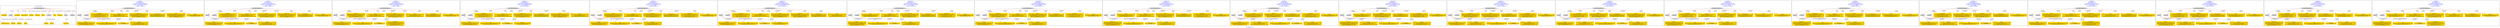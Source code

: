 digraph n0 {
fontcolor="blue"
remincross="true"
label="s28-wildlife-art.csv"
subgraph cluster_0 {
label="1-correct model"
n2[style="filled",color="white",fillcolor="lightgray",label="CulturalHeritageObject1"];
n3[shape="plaintext",style="filled",fillcolor="gold",label="Create Date"];
n4[style="filled",color="white",fillcolor="lightgray",label="Person1"];
n5[shape="plaintext",style="filled",fillcolor="gold",label="Description"];
n6[shape="plaintext",style="filled",fillcolor="gold",label="Measurements"];
n7[shape="plaintext",style="filled",fillcolor="gold",label="Materials"];
n8[shape="plaintext",style="filled",fillcolor="gold",label="Credit Line"];
n9[shape="plaintext",style="filled",fillcolor="gold",label="Owner"];
n10[style="filled",color="white",fillcolor="lightgray",label="Concept1"];
n11[shape="plaintext",style="filled",fillcolor="gold",label="Title"];
n12[shape="plaintext",style="filled",fillcolor="gold",label="ID Number"];
n13[style="filled",color="white",fillcolor="lightgray",label="Place1"];
n14[style="filled",color="white",fillcolor="lightgray",label="Concept2"];
n15[shape="plaintext",style="filled",fillcolor="gold",label="Maker Bio Country"];
n16[shape="plaintext",style="filled",fillcolor="gold",label="birthDate"];
n17[shape="plaintext",style="filled",fillcolor="gold",label="deathDate"];
n18[shape="plaintext",style="filled",fillcolor="gold",label="Maker"];
n19[shape="plaintext",style="filled",fillcolor="gold",label="Place Made"];
n20[shape="plaintext",style="filled",fillcolor="gold",label="Category"];
n21[shape="plaintext",style="filled",fillcolor="gold",label="Option1"];
}
subgraph cluster_1 {
label="candidate 0\nlink coherence:1.0\nnode coherence:1.0\nconfidence:0.6622654320866256\nmapping score:0.6707551440288753\ncost:11.99999\n-precision:0.5-recall:0.32"
n23[style="filled",color="white",fillcolor="lightgray",label="CulturalHeritageObject1"];
n24[style="filled",color="white",fillcolor="lightgray",label="Person1"];
n25[style="filled",color="white",fillcolor="lightgray",label="Concept1"];
n26[shape="plaintext",style="filled",fillcolor="gold",label="Category\n[CulturalHeritageObject,provenance,0.684]\n[Concept,prefLabel,0.282]\n[CulturalHeritageObject,medium,0.034]"];
n27[shape="plaintext",style="filled",fillcolor="gold",label="Description\n[CulturalHeritageObject,title,0.891]\n[CulturalHeritageObject,provenance,0.068]\n[Concept,prefLabel,0.028]\n[CulturalHeritageObject,medium,0.014]"];
n28[shape="plaintext",style="filled",fillcolor="gold",label="Maker\n[CulturalHeritageObject,provenance,0.377]\n[CulturalHeritageObject,title,0.311]\n[Person,nameOfThePerson,0.311]"];
n29[shape="plaintext",style="filled",fillcolor="gold",label="birthDate\n[CulturalHeritageObject,created,0.687]\n[Person,dateOfBirth,0.222]\n[CulturalHeritageObject,provenance,0.091]"];
n30[shape="plaintext",style="filled",fillcolor="gold",label="Credit Line\n[CulturalHeritageObject,provenance,0.552]\n[CulturalHeritageObject,rightsHolder,0.377]\n[CulturalHeritageObject,title,0.05]\n[Person,nameOfThePerson,0.021]"];
n31[shape="plaintext",style="filled",fillcolor="gold",label="Title\n[Person,countryAssociatedWithThePerson,0.789]\n[CulturalHeritageObject,title,0.211]"];
n32[shape="plaintext",style="filled",fillcolor="gold",label="deathDate\n[Person,dateOfDeath,1.0]"];
n33[shape="plaintext",style="filled",fillcolor="gold",label="Measurements\n[CulturalHeritageObject,extent,0.713]\n[Person,nameOfThePerson,0.285]\n[CulturalHeritageObject,title,0.001]"];
n34[shape="plaintext",style="filled",fillcolor="gold",label="Owner\n[CulturalHeritageObject,provenance,0.575]\n[CulturalHeritageObject,rightsHolder,0.321]\n[CulturalHeritageObject,title,0.094]\n[Person,nameOfThePerson,0.011]"];
n35[shape="plaintext",style="filled",fillcolor="gold",label="Materials\n[CulturalHeritageObject,medium,0.998]\n[Concept,prefLabel,0.002]"];
}
subgraph cluster_2 {
label="candidate 1\nlink coherence:1.0\nnode coherence:1.0\nconfidence:0.654434060919795\nmapping score:0.6681446869732649\ncost:11.99999\n-precision:0.67-recall:0.42"
n37[style="filled",color="white",fillcolor="lightgray",label="CulturalHeritageObject1"];
n38[style="filled",color="white",fillcolor="lightgray",label="Person1"];
n39[style="filled",color="white",fillcolor="lightgray",label="Concept1"];
n40[shape="plaintext",style="filled",fillcolor="gold",label="Category\n[CulturalHeritageObject,provenance,0.684]\n[Concept,prefLabel,0.282]\n[CulturalHeritageObject,medium,0.034]"];
n41[shape="plaintext",style="filled",fillcolor="gold",label="Description\n[CulturalHeritageObject,title,0.891]\n[CulturalHeritageObject,provenance,0.068]\n[Concept,prefLabel,0.028]\n[CulturalHeritageObject,medium,0.014]"];
n42[shape="plaintext",style="filled",fillcolor="gold",label="Maker\n[CulturalHeritageObject,provenance,0.377]\n[CulturalHeritageObject,title,0.311]\n[Person,nameOfThePerson,0.311]"];
n43[shape="plaintext",style="filled",fillcolor="gold",label="birthDate\n[CulturalHeritageObject,created,0.687]\n[Person,dateOfBirth,0.222]\n[CulturalHeritageObject,provenance,0.091]"];
n44[shape="plaintext",style="filled",fillcolor="gold",label="Owner\n[CulturalHeritageObject,provenance,0.575]\n[CulturalHeritageObject,rightsHolder,0.321]\n[CulturalHeritageObject,title,0.094]\n[Person,nameOfThePerson,0.011]"];
n45[shape="plaintext",style="filled",fillcolor="gold",label="Title\n[Person,countryAssociatedWithThePerson,0.789]\n[CulturalHeritageObject,title,0.211]"];
n46[shape="plaintext",style="filled",fillcolor="gold",label="deathDate\n[Person,dateOfDeath,1.0]"];
n47[shape="plaintext",style="filled",fillcolor="gold",label="Credit Line\n[CulturalHeritageObject,provenance,0.552]\n[CulturalHeritageObject,rightsHolder,0.377]\n[CulturalHeritageObject,title,0.05]\n[Person,nameOfThePerson,0.021]"];
n48[shape="plaintext",style="filled",fillcolor="gold",label="Measurements\n[CulturalHeritageObject,extent,0.713]\n[Person,nameOfThePerson,0.285]\n[CulturalHeritageObject,title,0.001]"];
n49[shape="plaintext",style="filled",fillcolor="gold",label="Materials\n[CulturalHeritageObject,medium,0.998]\n[Concept,prefLabel,0.002]"];
}
subgraph cluster_3 {
label="candidate 10\nlink coherence:1.0\nnode coherence:1.0\nconfidence:0.5582205853761615\nmapping score:0.6360735284587204\ncost:11.99999\n-precision:0.5-recall:0.32"
n51[style="filled",color="white",fillcolor="lightgray",label="CulturalHeritageObject1"];
n52[style="filled",color="white",fillcolor="lightgray",label="Person1"];
n53[style="filled",color="white",fillcolor="lightgray",label="Concept1"];
n54[shape="plaintext",style="filled",fillcolor="gold",label="Credit Line\n[CulturalHeritageObject,provenance,0.552]\n[CulturalHeritageObject,rightsHolder,0.377]\n[CulturalHeritageObject,title,0.05]\n[Person,nameOfThePerson,0.021]"];
n55[shape="plaintext",style="filled",fillcolor="gold",label="Description\n[CulturalHeritageObject,title,0.891]\n[CulturalHeritageObject,provenance,0.068]\n[Concept,prefLabel,0.028]\n[CulturalHeritageObject,medium,0.014]"];
n56[shape="plaintext",style="filled",fillcolor="gold",label="Maker\n[CulturalHeritageObject,provenance,0.377]\n[CulturalHeritageObject,title,0.311]\n[Person,nameOfThePerson,0.311]"];
n57[shape="plaintext",style="filled",fillcolor="gold",label="birthDate\n[CulturalHeritageObject,created,0.687]\n[Person,dateOfBirth,0.222]\n[CulturalHeritageObject,provenance,0.091]"];
n58[shape="plaintext",style="filled",fillcolor="gold",label="Owner\n[CulturalHeritageObject,provenance,0.575]\n[CulturalHeritageObject,rightsHolder,0.321]\n[CulturalHeritageObject,title,0.094]\n[Person,nameOfThePerson,0.011]"];
n59[shape="plaintext",style="filled",fillcolor="gold",label="Title\n[Person,countryAssociatedWithThePerson,0.789]\n[CulturalHeritageObject,title,0.211]"];
n60[shape="plaintext",style="filled",fillcolor="gold",label="deathDate\n[Person,dateOfDeath,1.0]"];
n61[shape="plaintext",style="filled",fillcolor="gold",label="Category\n[CulturalHeritageObject,provenance,0.684]\n[Concept,prefLabel,0.282]\n[CulturalHeritageObject,medium,0.034]"];
n62[shape="plaintext",style="filled",fillcolor="gold",label="Measurements\n[CulturalHeritageObject,extent,0.713]\n[Person,nameOfThePerson,0.285]\n[CulturalHeritageObject,title,0.001]"];
n63[shape="plaintext",style="filled",fillcolor="gold",label="Materials\n[CulturalHeritageObject,medium,0.998]\n[Concept,prefLabel,0.002]"];
}
subgraph cluster_4 {
label="candidate 11\nlink coherence:1.0\nnode coherence:1.0\nconfidence:0.5379883466736433\nmapping score:0.6293294488912143\ncost:11.99999\n-precision:0.33-recall:0.21"
n65[style="filled",color="white",fillcolor="lightgray",label="CulturalHeritageObject1"];
n66[style="filled",color="white",fillcolor="lightgray",label="Person1"];
n67[style="filled",color="white",fillcolor="lightgray",label="Concept1"];
n68[shape="plaintext",style="filled",fillcolor="gold",label="Description\n[CulturalHeritageObject,title,0.891]\n[CulturalHeritageObject,provenance,0.068]\n[Concept,prefLabel,0.028]\n[CulturalHeritageObject,medium,0.014]"];
n69[shape="plaintext",style="filled",fillcolor="gold",label="Materials\n[CulturalHeritageObject,medium,0.998]\n[Concept,prefLabel,0.002]"];
n70[shape="plaintext",style="filled",fillcolor="gold",label="Maker\n[CulturalHeritageObject,provenance,0.377]\n[CulturalHeritageObject,title,0.311]\n[Person,nameOfThePerson,0.311]"];
n71[shape="plaintext",style="filled",fillcolor="gold",label="birthDate\n[CulturalHeritageObject,created,0.687]\n[Person,dateOfBirth,0.222]\n[CulturalHeritageObject,provenance,0.091]"];
n72[shape="plaintext",style="filled",fillcolor="gold",label="Credit Line\n[CulturalHeritageObject,provenance,0.552]\n[CulturalHeritageObject,rightsHolder,0.377]\n[CulturalHeritageObject,title,0.05]\n[Person,nameOfThePerson,0.021]"];
n73[shape="plaintext",style="filled",fillcolor="gold",label="Title\n[Person,countryAssociatedWithThePerson,0.789]\n[CulturalHeritageObject,title,0.211]"];
n74[shape="plaintext",style="filled",fillcolor="gold",label="deathDate\n[Person,dateOfDeath,1.0]"];
n75[shape="plaintext",style="filled",fillcolor="gold",label="Measurements\n[CulturalHeritageObject,extent,0.713]\n[Person,nameOfThePerson,0.285]\n[CulturalHeritageObject,title,0.001]"];
n76[shape="plaintext",style="filled",fillcolor="gold",label="Owner\n[CulturalHeritageObject,provenance,0.575]\n[CulturalHeritageObject,rightsHolder,0.321]\n[CulturalHeritageObject,title,0.094]\n[Person,nameOfThePerson,0.011]"];
n77[shape="plaintext",style="filled",fillcolor="gold",label="Category\n[CulturalHeritageObject,provenance,0.684]\n[Concept,prefLabel,0.282]\n[CulturalHeritageObject,medium,0.034]"];
}
subgraph cluster_5 {
label="candidate 12\nlink coherence:1.0\nnode coherence:1.0\nconfidence:0.5319008093222733\nmapping score:0.6273002697740911\ncost:11.99999\n-precision:0.5-recall:0.32"
n79[style="filled",color="white",fillcolor="lightgray",label="CulturalHeritageObject1"];
n80[style="filled",color="white",fillcolor="lightgray",label="Person1"];
n81[style="filled",color="white",fillcolor="lightgray",label="Concept1"];
n82[shape="plaintext",style="filled",fillcolor="gold",label="Category\n[CulturalHeritageObject,provenance,0.684]\n[Concept,prefLabel,0.282]\n[CulturalHeritageObject,medium,0.034]"];
n83[shape="plaintext",style="filled",fillcolor="gold",label="Owner\n[CulturalHeritageObject,provenance,0.575]\n[CulturalHeritageObject,rightsHolder,0.321]\n[CulturalHeritageObject,title,0.094]\n[Person,nameOfThePerson,0.011]"];
n84[shape="plaintext",style="filled",fillcolor="gold",label="Maker\n[CulturalHeritageObject,provenance,0.377]\n[CulturalHeritageObject,title,0.311]\n[Person,nameOfThePerson,0.311]"];
n85[shape="plaintext",style="filled",fillcolor="gold",label="birthDate\n[CulturalHeritageObject,created,0.687]\n[Person,dateOfBirth,0.222]\n[CulturalHeritageObject,provenance,0.091]"];
n86[shape="plaintext",style="filled",fillcolor="gold",label="Credit Line\n[CulturalHeritageObject,provenance,0.552]\n[CulturalHeritageObject,rightsHolder,0.377]\n[CulturalHeritageObject,title,0.05]\n[Person,nameOfThePerson,0.021]"];
n87[shape="plaintext",style="filled",fillcolor="gold",label="Title\n[Person,countryAssociatedWithThePerson,0.789]\n[CulturalHeritageObject,title,0.211]"];
n88[shape="plaintext",style="filled",fillcolor="gold",label="deathDate\n[Person,dateOfDeath,1.0]"];
n89[shape="plaintext",style="filled",fillcolor="gold",label="Measurements\n[CulturalHeritageObject,extent,0.713]\n[Person,nameOfThePerson,0.285]\n[CulturalHeritageObject,title,0.001]"];
n90[shape="plaintext",style="filled",fillcolor="gold",label="Description\n[CulturalHeritageObject,title,0.891]\n[CulturalHeritageObject,provenance,0.068]\n[Concept,prefLabel,0.028]\n[CulturalHeritageObject,medium,0.014]"];
n91[shape="plaintext",style="filled",fillcolor="gold",label="Materials\n[CulturalHeritageObject,medium,0.998]\n[Concept,prefLabel,0.002]"];
}
subgraph cluster_6 {
label="candidate 13\nlink coherence:1.0\nnode coherence:1.0\nconfidence:0.5301569755068127\nmapping score:0.6267189918356042\ncost:11.99999\n-precision:0.5-recall:0.32"
n93[style="filled",color="white",fillcolor="lightgray",label="CulturalHeritageObject1"];
n94[style="filled",color="white",fillcolor="lightgray",label="Person1"];
n95[style="filled",color="white",fillcolor="lightgray",label="Concept1"];
n96[shape="plaintext",style="filled",fillcolor="gold",label="Description\n[CulturalHeritageObject,title,0.891]\n[CulturalHeritageObject,provenance,0.068]\n[Concept,prefLabel,0.028]\n[CulturalHeritageObject,medium,0.014]"];
n97[shape="plaintext",style="filled",fillcolor="gold",label="Materials\n[CulturalHeritageObject,medium,0.998]\n[Concept,prefLabel,0.002]"];
n98[shape="plaintext",style="filled",fillcolor="gold",label="Maker\n[CulturalHeritageObject,provenance,0.377]\n[CulturalHeritageObject,title,0.311]\n[Person,nameOfThePerson,0.311]"];
n99[shape="plaintext",style="filled",fillcolor="gold",label="birthDate\n[CulturalHeritageObject,created,0.687]\n[Person,dateOfBirth,0.222]\n[CulturalHeritageObject,provenance,0.091]"];
n100[shape="plaintext",style="filled",fillcolor="gold",label="Owner\n[CulturalHeritageObject,provenance,0.575]\n[CulturalHeritageObject,rightsHolder,0.321]\n[CulturalHeritageObject,title,0.094]\n[Person,nameOfThePerson,0.011]"];
n101[shape="plaintext",style="filled",fillcolor="gold",label="Title\n[Person,countryAssociatedWithThePerson,0.789]\n[CulturalHeritageObject,title,0.211]"];
n102[shape="plaintext",style="filled",fillcolor="gold",label="deathDate\n[Person,dateOfDeath,1.0]"];
n103[shape="plaintext",style="filled",fillcolor="gold",label="Credit Line\n[CulturalHeritageObject,provenance,0.552]\n[CulturalHeritageObject,rightsHolder,0.377]\n[CulturalHeritageObject,title,0.05]\n[Person,nameOfThePerson,0.021]"];
n104[shape="plaintext",style="filled",fillcolor="gold",label="Measurements\n[CulturalHeritageObject,extent,0.713]\n[Person,nameOfThePerson,0.285]\n[CulturalHeritageObject,title,0.001]"];
n105[shape="plaintext",style="filled",fillcolor="gold",label="Category\n[CulturalHeritageObject,provenance,0.684]\n[Concept,prefLabel,0.282]\n[CulturalHeritageObject,medium,0.034]"];
}
subgraph cluster_7 {
label="candidate 14\nlink coherence:1.0\nnode coherence:1.0\nconfidence:0.5235797794080663\nmapping score:0.6245265931360221\ncost:11.99999\n-precision:0.42-recall:0.26"
n107[style="filled",color="white",fillcolor="lightgray",label="CulturalHeritageObject1"];
n108[style="filled",color="white",fillcolor="lightgray",label="Person1"];
n109[style="filled",color="white",fillcolor="lightgray",label="Concept1"];
n110[shape="plaintext",style="filled",fillcolor="gold",label="Category\n[CulturalHeritageObject,provenance,0.684]\n[Concept,prefLabel,0.282]\n[CulturalHeritageObject,medium,0.034]"];
n111[shape="plaintext",style="filled",fillcolor="gold",label="Maker\n[CulturalHeritageObject,provenance,0.377]\n[CulturalHeritageObject,title,0.311]\n[Person,nameOfThePerson,0.311]"];
n112[shape="plaintext",style="filled",fillcolor="gold",label="Owner\n[CulturalHeritageObject,provenance,0.575]\n[CulturalHeritageObject,rightsHolder,0.321]\n[CulturalHeritageObject,title,0.094]\n[Person,nameOfThePerson,0.011]"];
n113[shape="plaintext",style="filled",fillcolor="gold",label="birthDate\n[CulturalHeritageObject,created,0.687]\n[Person,dateOfBirth,0.222]\n[CulturalHeritageObject,provenance,0.091]"];
n114[shape="plaintext",style="filled",fillcolor="gold",label="Credit Line\n[CulturalHeritageObject,provenance,0.552]\n[CulturalHeritageObject,rightsHolder,0.377]\n[CulturalHeritageObject,title,0.05]\n[Person,nameOfThePerson,0.021]"];
n115[shape="plaintext",style="filled",fillcolor="gold",label="Title\n[Person,countryAssociatedWithThePerson,0.789]\n[CulturalHeritageObject,title,0.211]"];
n116[shape="plaintext",style="filled",fillcolor="gold",label="deathDate\n[Person,dateOfDeath,1.0]"];
n117[shape="plaintext",style="filled",fillcolor="gold",label="Measurements\n[CulturalHeritageObject,extent,0.713]\n[Person,nameOfThePerson,0.285]\n[CulturalHeritageObject,title,0.001]"];
n118[shape="plaintext",style="filled",fillcolor="gold",label="Description\n[CulturalHeritageObject,title,0.891]\n[CulturalHeritageObject,provenance,0.068]\n[Concept,prefLabel,0.028]\n[CulturalHeritageObject,medium,0.014]"];
n119[shape="plaintext",style="filled",fillcolor="gold",label="Materials\n[CulturalHeritageObject,medium,0.998]\n[Concept,prefLabel,0.002]"];
}
subgraph cluster_8 {
label="candidate 15\nlink coherence:1.0\nnode coherence:1.0\nconfidence:0.5219950706260028\nmapping score:0.6239983568753343\ncost:11.99999\n-precision:0.58-recall:0.37"
n121[style="filled",color="white",fillcolor="lightgray",label="CulturalHeritageObject1"];
n122[style="filled",color="white",fillcolor="lightgray",label="Person1"];
n123[style="filled",color="white",fillcolor="lightgray",label="Concept1"];
n124[shape="plaintext",style="filled",fillcolor="gold",label="Category\n[CulturalHeritageObject,provenance,0.684]\n[Concept,prefLabel,0.282]\n[CulturalHeritageObject,medium,0.034]"];
n125[shape="plaintext",style="filled",fillcolor="gold",label="Credit Line\n[CulturalHeritageObject,provenance,0.552]\n[CulturalHeritageObject,rightsHolder,0.377]\n[CulturalHeritageObject,title,0.05]\n[Person,nameOfThePerson,0.021]"];
n126[shape="plaintext",style="filled",fillcolor="gold",label="Maker\n[CulturalHeritageObject,provenance,0.377]\n[CulturalHeritageObject,title,0.311]\n[Person,nameOfThePerson,0.311]"];
n127[shape="plaintext",style="filled",fillcolor="gold",label="birthDate\n[CulturalHeritageObject,created,0.687]\n[Person,dateOfBirth,0.222]\n[CulturalHeritageObject,provenance,0.091]"];
n128[shape="plaintext",style="filled",fillcolor="gold",label="Owner\n[CulturalHeritageObject,provenance,0.575]\n[CulturalHeritageObject,rightsHolder,0.321]\n[CulturalHeritageObject,title,0.094]\n[Person,nameOfThePerson,0.011]"];
n129[shape="plaintext",style="filled",fillcolor="gold",label="Title\n[Person,countryAssociatedWithThePerson,0.789]\n[CulturalHeritageObject,title,0.211]"];
n130[shape="plaintext",style="filled",fillcolor="gold",label="deathDate\n[Person,dateOfDeath,1.0]"];
n131[shape="plaintext",style="filled",fillcolor="gold",label="Measurements\n[CulturalHeritageObject,extent,0.713]\n[Person,nameOfThePerson,0.285]\n[CulturalHeritageObject,title,0.001]"];
n132[shape="plaintext",style="filled",fillcolor="gold",label="Description\n[CulturalHeritageObject,title,0.891]\n[CulturalHeritageObject,provenance,0.068]\n[Concept,prefLabel,0.028]\n[CulturalHeritageObject,medium,0.014]"];
n133[shape="plaintext",style="filled",fillcolor="gold",label="Materials\n[CulturalHeritageObject,medium,0.998]\n[Concept,prefLabel,0.002]"];
}
subgraph cluster_9 {
label="candidate 16\nlink coherence:1.0\nnode coherence:1.0\nconfidence:0.5190702091557721\nmapping score:0.623023403051924\ncost:11.99999\n-precision:0.5-recall:0.32"
n135[style="filled",color="white",fillcolor="lightgray",label="CulturalHeritageObject1"];
n136[style="filled",color="white",fillcolor="lightgray",label="Person1"];
n137[style="filled",color="white",fillcolor="lightgray",label="Concept1"];
n138[shape="plaintext",style="filled",fillcolor="gold",label="Category\n[CulturalHeritageObject,provenance,0.684]\n[Concept,prefLabel,0.282]\n[CulturalHeritageObject,medium,0.034]"];
n139[shape="plaintext",style="filled",fillcolor="gold",label="Maker\n[CulturalHeritageObject,provenance,0.377]\n[CulturalHeritageObject,title,0.311]\n[Person,nameOfThePerson,0.311]"];
n140[shape="plaintext",style="filled",fillcolor="gold",label="Credit Line\n[CulturalHeritageObject,provenance,0.552]\n[CulturalHeritageObject,rightsHolder,0.377]\n[CulturalHeritageObject,title,0.05]\n[Person,nameOfThePerson,0.021]"];
n141[shape="plaintext",style="filled",fillcolor="gold",label="birthDate\n[CulturalHeritageObject,created,0.687]\n[Person,dateOfBirth,0.222]\n[CulturalHeritageObject,provenance,0.091]"];
n142[shape="plaintext",style="filled",fillcolor="gold",label="Owner\n[CulturalHeritageObject,provenance,0.575]\n[CulturalHeritageObject,rightsHolder,0.321]\n[CulturalHeritageObject,title,0.094]\n[Person,nameOfThePerson,0.011]"];
n143[shape="plaintext",style="filled",fillcolor="gold",label="Title\n[Person,countryAssociatedWithThePerson,0.789]\n[CulturalHeritageObject,title,0.211]"];
n144[shape="plaintext",style="filled",fillcolor="gold",label="deathDate\n[Person,dateOfDeath,1.0]"];
n145[shape="plaintext",style="filled",fillcolor="gold",label="Measurements\n[CulturalHeritageObject,extent,0.713]\n[Person,nameOfThePerson,0.285]\n[CulturalHeritageObject,title,0.001]"];
n146[shape="plaintext",style="filled",fillcolor="gold",label="Description\n[CulturalHeritageObject,title,0.891]\n[CulturalHeritageObject,provenance,0.068]\n[Concept,prefLabel,0.028]\n[CulturalHeritageObject,medium,0.014]"];
n147[shape="plaintext",style="filled",fillcolor="gold",label="Materials\n[CulturalHeritageObject,medium,0.998]\n[Concept,prefLabel,0.002]"];
}
subgraph cluster_10 {
label="candidate 17\nlink coherence:1.0\nnode coherence:1.0\nconfidence:0.4853350296920443\nmapping score:0.6117783432306814\ncost:11.99999\n-precision:0.58-recall:0.37"
n149[style="filled",color="white",fillcolor="lightgray",label="CulturalHeritageObject1"];
n150[style="filled",color="white",fillcolor="lightgray",label="Person1"];
n151[style="filled",color="white",fillcolor="lightgray",label="Concept1"];
n152[shape="plaintext",style="filled",fillcolor="gold",label="Category\n[CulturalHeritageObject,provenance,0.684]\n[Concept,prefLabel,0.282]\n[CulturalHeritageObject,medium,0.034]"];
n153[shape="plaintext",style="filled",fillcolor="gold",label="Owner\n[CulturalHeritageObject,provenance,0.575]\n[CulturalHeritageObject,rightsHolder,0.321]\n[CulturalHeritageObject,title,0.094]\n[Person,nameOfThePerson,0.011]"];
n154[shape="plaintext",style="filled",fillcolor="gold",label="Maker\n[CulturalHeritageObject,provenance,0.377]\n[CulturalHeritageObject,title,0.311]\n[Person,nameOfThePerson,0.311]"];
n155[shape="plaintext",style="filled",fillcolor="gold",label="Credit Line\n[CulturalHeritageObject,provenance,0.552]\n[CulturalHeritageObject,rightsHolder,0.377]\n[CulturalHeritageObject,title,0.05]\n[Person,nameOfThePerson,0.021]"];
n156[shape="plaintext",style="filled",fillcolor="gold",label="birthDate\n[CulturalHeritageObject,created,0.687]\n[Person,dateOfBirth,0.222]\n[CulturalHeritageObject,provenance,0.091]"];
n157[shape="plaintext",style="filled",fillcolor="gold",label="Title\n[Person,countryAssociatedWithThePerson,0.789]\n[CulturalHeritageObject,title,0.211]"];
n158[shape="plaintext",style="filled",fillcolor="gold",label="deathDate\n[Person,dateOfDeath,1.0]"];
n159[shape="plaintext",style="filled",fillcolor="gold",label="Measurements\n[CulturalHeritageObject,extent,0.713]\n[Person,nameOfThePerson,0.285]\n[CulturalHeritageObject,title,0.001]"];
n160[shape="plaintext",style="filled",fillcolor="gold",label="Description\n[CulturalHeritageObject,title,0.891]\n[CulturalHeritageObject,provenance,0.068]\n[Concept,prefLabel,0.028]\n[CulturalHeritageObject,medium,0.014]"];
n161[shape="plaintext",style="filled",fillcolor="gold",label="Materials\n[CulturalHeritageObject,medium,0.998]\n[Concept,prefLabel,0.002]"];
}
subgraph cluster_11 {
label="candidate 18\nlink coherence:1.0\nnode coherence:1.0\nconfidence:0.47701399977783715\nmapping score:0.6090046665926123\ncost:11.99999\n-precision:0.5-recall:0.32"
n163[style="filled",color="white",fillcolor="lightgray",label="CulturalHeritageObject1"];
n164[style="filled",color="white",fillcolor="lightgray",label="Person1"];
n165[style="filled",color="white",fillcolor="lightgray",label="Concept1"];
n166[shape="plaintext",style="filled",fillcolor="gold",label="Category\n[CulturalHeritageObject,provenance,0.684]\n[Concept,prefLabel,0.282]\n[CulturalHeritageObject,medium,0.034]"];
n167[shape="plaintext",style="filled",fillcolor="gold",label="Maker\n[CulturalHeritageObject,provenance,0.377]\n[CulturalHeritageObject,title,0.311]\n[Person,nameOfThePerson,0.311]"];
n168[shape="plaintext",style="filled",fillcolor="gold",label="Owner\n[CulturalHeritageObject,provenance,0.575]\n[CulturalHeritageObject,rightsHolder,0.321]\n[CulturalHeritageObject,title,0.094]\n[Person,nameOfThePerson,0.011]"];
n169[shape="plaintext",style="filled",fillcolor="gold",label="Credit Line\n[CulturalHeritageObject,provenance,0.552]\n[CulturalHeritageObject,rightsHolder,0.377]\n[CulturalHeritageObject,title,0.05]\n[Person,nameOfThePerson,0.021]"];
n170[shape="plaintext",style="filled",fillcolor="gold",label="birthDate\n[CulturalHeritageObject,created,0.687]\n[Person,dateOfBirth,0.222]\n[CulturalHeritageObject,provenance,0.091]"];
n171[shape="plaintext",style="filled",fillcolor="gold",label="Title\n[Person,countryAssociatedWithThePerson,0.789]\n[CulturalHeritageObject,title,0.211]"];
n172[shape="plaintext",style="filled",fillcolor="gold",label="deathDate\n[Person,dateOfDeath,1.0]"];
n173[shape="plaintext",style="filled",fillcolor="gold",label="Measurements\n[CulturalHeritageObject,extent,0.713]\n[Person,nameOfThePerson,0.285]\n[CulturalHeritageObject,title,0.001]"];
n174[shape="plaintext",style="filled",fillcolor="gold",label="Description\n[CulturalHeritageObject,title,0.891]\n[CulturalHeritageObject,provenance,0.068]\n[Concept,prefLabel,0.028]\n[CulturalHeritageObject,medium,0.014]"];
n175[shape="plaintext",style="filled",fillcolor="gold",label="Materials\n[CulturalHeritageObject,medium,0.998]\n[Concept,prefLabel,0.002]"];
}
subgraph cluster_12 {
label="candidate 19\nlink coherence:1.0\nnode coherence:1.0\nconfidence:0.4754292909957737\nmapping score:0.6084764303319247\ncost:11.99999\n-precision:0.67-recall:0.42"
n177[style="filled",color="white",fillcolor="lightgray",label="CulturalHeritageObject1"];
n178[style="filled",color="white",fillcolor="lightgray",label="Person1"];
n179[style="filled",color="white",fillcolor="lightgray",label="Concept1"];
n180[shape="plaintext",style="filled",fillcolor="gold",label="Category\n[CulturalHeritageObject,provenance,0.684]\n[Concept,prefLabel,0.282]\n[CulturalHeritageObject,medium,0.034]"];
n181[shape="plaintext",style="filled",fillcolor="gold",label="Credit Line\n[CulturalHeritageObject,provenance,0.552]\n[CulturalHeritageObject,rightsHolder,0.377]\n[CulturalHeritageObject,title,0.05]\n[Person,nameOfThePerson,0.021]"];
n182[shape="plaintext",style="filled",fillcolor="gold",label="Maker\n[CulturalHeritageObject,provenance,0.377]\n[CulturalHeritageObject,title,0.311]\n[Person,nameOfThePerson,0.311]"];
n183[shape="plaintext",style="filled",fillcolor="gold",label="Owner\n[CulturalHeritageObject,provenance,0.575]\n[CulturalHeritageObject,rightsHolder,0.321]\n[CulturalHeritageObject,title,0.094]\n[Person,nameOfThePerson,0.011]"];
n184[shape="plaintext",style="filled",fillcolor="gold",label="birthDate\n[CulturalHeritageObject,created,0.687]\n[Person,dateOfBirth,0.222]\n[CulturalHeritageObject,provenance,0.091]"];
n185[shape="plaintext",style="filled",fillcolor="gold",label="Title\n[Person,countryAssociatedWithThePerson,0.789]\n[CulturalHeritageObject,title,0.211]"];
n186[shape="plaintext",style="filled",fillcolor="gold",label="deathDate\n[Person,dateOfDeath,1.0]"];
n187[shape="plaintext",style="filled",fillcolor="gold",label="Measurements\n[CulturalHeritageObject,extent,0.713]\n[Person,nameOfThePerson,0.285]\n[CulturalHeritageObject,title,0.001]"];
n188[shape="plaintext",style="filled",fillcolor="gold",label="Description\n[CulturalHeritageObject,title,0.891]\n[CulturalHeritageObject,provenance,0.068]\n[Concept,prefLabel,0.028]\n[CulturalHeritageObject,medium,0.014]"];
n189[shape="plaintext",style="filled",fillcolor="gold",label="Materials\n[CulturalHeritageObject,medium,0.998]\n[Concept,prefLabel,0.002]"];
}
subgraph cluster_13 {
label="candidate 2\nlink coherence:1.0\nnode coherence:1.0\nconfidence:0.6156996524563965\nmapping score:0.6552332174854655\ncost:11.99999\n-precision:0.58-recall:0.37"
n191[style="filled",color="white",fillcolor="lightgray",label="CulturalHeritageObject1"];
n192[style="filled",color="white",fillcolor="lightgray",label="Person1"];
n193[style="filled",color="white",fillcolor="lightgray",label="Concept1"];
n194[shape="plaintext",style="filled",fillcolor="gold",label="Category\n[CulturalHeritageObject,provenance,0.684]\n[Concept,prefLabel,0.282]\n[CulturalHeritageObject,medium,0.034]"];
n195[shape="plaintext",style="filled",fillcolor="gold",label="Description\n[CulturalHeritageObject,title,0.891]\n[CulturalHeritageObject,provenance,0.068]\n[Concept,prefLabel,0.028]\n[CulturalHeritageObject,medium,0.014]"];
n196[shape="plaintext",style="filled",fillcolor="gold",label="Maker\n[CulturalHeritageObject,provenance,0.377]\n[CulturalHeritageObject,title,0.311]\n[Person,nameOfThePerson,0.311]"];
n197[shape="plaintext",style="filled",fillcolor="gold",label="Credit Line\n[CulturalHeritageObject,provenance,0.552]\n[CulturalHeritageObject,rightsHolder,0.377]\n[CulturalHeritageObject,title,0.05]\n[Person,nameOfThePerson,0.021]"];
n198[shape="plaintext",style="filled",fillcolor="gold",label="birthDate\n[CulturalHeritageObject,created,0.687]\n[Person,dateOfBirth,0.222]\n[CulturalHeritageObject,provenance,0.091]"];
n199[shape="plaintext",style="filled",fillcolor="gold",label="Title\n[Person,countryAssociatedWithThePerson,0.789]\n[CulturalHeritageObject,title,0.211]"];
n200[shape="plaintext",style="filled",fillcolor="gold",label="deathDate\n[Person,dateOfDeath,1.0]"];
n201[shape="plaintext",style="filled",fillcolor="gold",label="Measurements\n[CulturalHeritageObject,extent,0.713]\n[Person,nameOfThePerson,0.285]\n[CulturalHeritageObject,title,0.001]"];
n202[shape="plaintext",style="filled",fillcolor="gold",label="Owner\n[CulturalHeritageObject,provenance,0.575]\n[CulturalHeritageObject,rightsHolder,0.321]\n[CulturalHeritageObject,title,0.094]\n[Person,nameOfThePerson,0.011]"];
n203[shape="plaintext",style="filled",fillcolor="gold",label="Materials\n[CulturalHeritageObject,medium,0.998]\n[Concept,prefLabel,0.002]"];
}
subgraph cluster_14 {
label="candidate 3\nlink coherence:1.0\nnode coherence:1.0\nconfidence:0.6124580316211468\nmapping score:0.654152677207049\ncost:11.99999\n-precision:0.42-recall:0.26"
n205[style="filled",color="white",fillcolor="lightgray",label="CulturalHeritageObject1"];
n206[style="filled",color="white",fillcolor="lightgray",label="Person1"];
n207[style="filled",color="white",fillcolor="lightgray",label="Concept1"];
n208[shape="plaintext",style="filled",fillcolor="gold",label="Category\n[CulturalHeritageObject,provenance,0.684]\n[Concept,prefLabel,0.282]\n[CulturalHeritageObject,medium,0.034]"];
n209[shape="plaintext",style="filled",fillcolor="gold",label="Description\n[CulturalHeritageObject,title,0.891]\n[CulturalHeritageObject,provenance,0.068]\n[Concept,prefLabel,0.028]\n[CulturalHeritageObject,medium,0.014]"];
n210[shape="plaintext",style="filled",fillcolor="gold",label="Owner\n[CulturalHeritageObject,provenance,0.575]\n[CulturalHeritageObject,rightsHolder,0.321]\n[CulturalHeritageObject,title,0.094]\n[Person,nameOfThePerson,0.011]"];
n211[shape="plaintext",style="filled",fillcolor="gold",label="birthDate\n[CulturalHeritageObject,created,0.687]\n[Person,dateOfBirth,0.222]\n[CulturalHeritageObject,provenance,0.091]"];
n212[shape="plaintext",style="filled",fillcolor="gold",label="Credit Line\n[CulturalHeritageObject,provenance,0.552]\n[CulturalHeritageObject,rightsHolder,0.377]\n[CulturalHeritageObject,title,0.05]\n[Person,nameOfThePerson,0.021]"];
n213[shape="plaintext",style="filled",fillcolor="gold",label="Title\n[Person,countryAssociatedWithThePerson,0.789]\n[CulturalHeritageObject,title,0.211]"];
n214[shape="plaintext",style="filled",fillcolor="gold",label="deathDate\n[Person,dateOfDeath,1.0]"];
n215[shape="plaintext",style="filled",fillcolor="gold",label="Measurements\n[CulturalHeritageObject,extent,0.713]\n[Person,nameOfThePerson,0.285]\n[CulturalHeritageObject,title,0.001]"];
n216[shape="plaintext",style="filled",fillcolor="gold",label="Maker\n[CulturalHeritageObject,provenance,0.377]\n[CulturalHeritageObject,title,0.311]\n[Person,nameOfThePerson,0.311]"];
n217[shape="plaintext",style="filled",fillcolor="gold",label="Materials\n[CulturalHeritageObject,medium,0.998]\n[Concept,prefLabel,0.002]"];
}
subgraph cluster_15 {
label="candidate 4\nlink coherence:1.0\nnode coherence:1.0\nconfidence:0.6079484613688524\nmapping score:0.6526494871229508\ncost:11.99999\n-precision:0.5-recall:0.32"
n219[style="filled",color="white",fillcolor="lightgray",label="CulturalHeritageObject1"];
n220[style="filled",color="white",fillcolor="lightgray",label="Person1"];
n221[style="filled",color="white",fillcolor="lightgray",label="Concept1"];
n222[shape="plaintext",style="filled",fillcolor="gold",label="Category\n[CulturalHeritageObject,provenance,0.684]\n[Concept,prefLabel,0.282]\n[CulturalHeritageObject,medium,0.034]"];
n223[shape="plaintext",style="filled",fillcolor="gold",label="Description\n[CulturalHeritageObject,title,0.891]\n[CulturalHeritageObject,provenance,0.068]\n[Concept,prefLabel,0.028]\n[CulturalHeritageObject,medium,0.014]"];
n224[shape="plaintext",style="filled",fillcolor="gold",label="Credit Line\n[CulturalHeritageObject,provenance,0.552]\n[CulturalHeritageObject,rightsHolder,0.377]\n[CulturalHeritageObject,title,0.05]\n[Person,nameOfThePerson,0.021]"];
n225[shape="plaintext",style="filled",fillcolor="gold",label="birthDate\n[CulturalHeritageObject,created,0.687]\n[Person,dateOfBirth,0.222]\n[CulturalHeritageObject,provenance,0.091]"];
n226[shape="plaintext",style="filled",fillcolor="gold",label="Owner\n[CulturalHeritageObject,provenance,0.575]\n[CulturalHeritageObject,rightsHolder,0.321]\n[CulturalHeritageObject,title,0.094]\n[Person,nameOfThePerson,0.011]"];
n227[shape="plaintext",style="filled",fillcolor="gold",label="Title\n[Person,countryAssociatedWithThePerson,0.789]\n[CulturalHeritageObject,title,0.211]"];
n228[shape="plaintext",style="filled",fillcolor="gold",label="deathDate\n[Person,dateOfDeath,1.0]"];
n229[shape="plaintext",style="filled",fillcolor="gold",label="Measurements\n[CulturalHeritageObject,extent,0.713]\n[Person,nameOfThePerson,0.285]\n[CulturalHeritageObject,title,0.001]"];
n230[shape="plaintext",style="filled",fillcolor="gold",label="Maker\n[CulturalHeritageObject,provenance,0.377]\n[CulturalHeritageObject,title,0.311]\n[Person,nameOfThePerson,0.311]"];
n231[shape="plaintext",style="filled",fillcolor="gold",label="Materials\n[CulturalHeritageObject,medium,0.998]\n[Concept,prefLabel,0.002]"];
}
subgraph cluster_16 {
label="candidate 5\nlink coherence:1.0\nnode coherence:1.0\nconfidence:0.6078682812895659\nmapping score:0.6526227604298552\ncost:11.99999\n-precision:0.75-recall:0.47"
n233[style="filled",color="white",fillcolor="lightgray",label="CulturalHeritageObject1"];
n234[style="filled",color="white",fillcolor="lightgray",label="Person1"];
n235[style="filled",color="white",fillcolor="lightgray",label="Concept1"];
n236[shape="plaintext",style="filled",fillcolor="gold",label="Category\n[CulturalHeritageObject,provenance,0.684]\n[Concept,prefLabel,0.282]\n[CulturalHeritageObject,medium,0.034]"];
n237[shape="plaintext",style="filled",fillcolor="gold",label="Description\n[CulturalHeritageObject,title,0.891]\n[CulturalHeritageObject,provenance,0.068]\n[Concept,prefLabel,0.028]\n[CulturalHeritageObject,medium,0.014]"];
n238[shape="plaintext",style="filled",fillcolor="gold",label="Maker\n[CulturalHeritageObject,provenance,0.377]\n[CulturalHeritageObject,title,0.311]\n[Person,nameOfThePerson,0.311]"];
n239[shape="plaintext",style="filled",fillcolor="gold",label="Owner\n[CulturalHeritageObject,provenance,0.575]\n[CulturalHeritageObject,rightsHolder,0.321]\n[CulturalHeritageObject,title,0.094]\n[Person,nameOfThePerson,0.011]"];
n240[shape="plaintext",style="filled",fillcolor="gold",label="birthDate\n[CulturalHeritageObject,created,0.687]\n[Person,dateOfBirth,0.222]\n[CulturalHeritageObject,provenance,0.091]"];
n241[shape="plaintext",style="filled",fillcolor="gold",label="Title\n[Person,countryAssociatedWithThePerson,0.789]\n[CulturalHeritageObject,title,0.211]"];
n242[shape="plaintext",style="filled",fillcolor="gold",label="deathDate\n[Person,dateOfDeath,1.0]"];
n243[shape="plaintext",style="filled",fillcolor="gold",label="Credit Line\n[CulturalHeritageObject,provenance,0.552]\n[CulturalHeritageObject,rightsHolder,0.377]\n[CulturalHeritageObject,title,0.05]\n[Person,nameOfThePerson,0.021]"];
n244[shape="plaintext",style="filled",fillcolor="gold",label="Measurements\n[CulturalHeritageObject,extent,0.713]\n[Person,nameOfThePerson,0.285]\n[CulturalHeritageObject,title,0.001]"];
n245[shape="plaintext",style="filled",fillcolor="gold",label="Materials\n[CulturalHeritageObject,medium,0.998]\n[Concept,prefLabel,0.002]"];
}
subgraph cluster_17 {
label="candidate 6\nlink coherence:1.0\nnode coherence:1.0\nconfidence:0.5681263240724321\nmapping score:0.6393754413574774\ncost:11.99999\n-precision:0.42-recall:0.26"
n247[style="filled",color="white",fillcolor="lightgray",label="CulturalHeritageObject1"];
n248[style="filled",color="white",fillcolor="lightgray",label="Person1"];
n249[style="filled",color="white",fillcolor="lightgray",label="Concept1"];
n250[shape="plaintext",style="filled",fillcolor="gold",label="Description\n[CulturalHeritageObject,title,0.891]\n[CulturalHeritageObject,provenance,0.068]\n[Concept,prefLabel,0.028]\n[CulturalHeritageObject,medium,0.014]"];
n251[shape="plaintext",style="filled",fillcolor="gold",label="Owner\n[CulturalHeritageObject,provenance,0.575]\n[CulturalHeritageObject,rightsHolder,0.321]\n[CulturalHeritageObject,title,0.094]\n[Person,nameOfThePerson,0.011]"];
n252[shape="plaintext",style="filled",fillcolor="gold",label="Maker\n[CulturalHeritageObject,provenance,0.377]\n[CulturalHeritageObject,title,0.311]\n[Person,nameOfThePerson,0.311]"];
n253[shape="plaintext",style="filled",fillcolor="gold",label="birthDate\n[CulturalHeritageObject,created,0.687]\n[Person,dateOfBirth,0.222]\n[CulturalHeritageObject,provenance,0.091]"];
n254[shape="plaintext",style="filled",fillcolor="gold",label="Credit Line\n[CulturalHeritageObject,provenance,0.552]\n[CulturalHeritageObject,rightsHolder,0.377]\n[CulturalHeritageObject,title,0.05]\n[Person,nameOfThePerson,0.021]"];
n255[shape="plaintext",style="filled",fillcolor="gold",label="Title\n[Person,countryAssociatedWithThePerson,0.789]\n[CulturalHeritageObject,title,0.211]"];
n256[shape="plaintext",style="filled",fillcolor="gold",label="deathDate\n[Person,dateOfDeath,1.0]"];
n257[shape="plaintext",style="filled",fillcolor="gold",label="Category\n[CulturalHeritageObject,provenance,0.684]\n[Concept,prefLabel,0.282]\n[CulturalHeritageObject,medium,0.034]"];
n258[shape="plaintext",style="filled",fillcolor="gold",label="Measurements\n[CulturalHeritageObject,extent,0.713]\n[Person,nameOfThePerson,0.285]\n[CulturalHeritageObject,title,0.001]"];
n259[shape="plaintext",style="filled",fillcolor="gold",label="Materials\n[CulturalHeritageObject,medium,0.998]\n[Concept,prefLabel,0.002]"];
}
subgraph cluster_18 {
label="candidate 7\nlink coherence:1.0\nnode coherence:1.0\nconfidence:0.5658922519909175\nmapping score:0.6386307506636392\ncost:11.99999\n-precision:0.5-recall:0.32"
n261[style="filled",color="white",fillcolor="lightgray",label="CulturalHeritageObject1"];
n262[style="filled",color="white",fillcolor="lightgray",label="Person1"];
n263[style="filled",color="white",fillcolor="lightgray",label="Concept1"];
n264[shape="plaintext",style="filled",fillcolor="gold",label="Category\n[CulturalHeritageObject,provenance,0.684]\n[Concept,prefLabel,0.282]\n[CulturalHeritageObject,medium,0.034]"];
n265[shape="plaintext",style="filled",fillcolor="gold",label="Description\n[CulturalHeritageObject,title,0.891]\n[CulturalHeritageObject,provenance,0.068]\n[Concept,prefLabel,0.028]\n[CulturalHeritageObject,medium,0.014]"];
n266[shape="plaintext",style="filled",fillcolor="gold",label="Owner\n[CulturalHeritageObject,provenance,0.575]\n[CulturalHeritageObject,rightsHolder,0.321]\n[CulturalHeritageObject,title,0.094]\n[Person,nameOfThePerson,0.011]"];
n267[shape="plaintext",style="filled",fillcolor="gold",label="Credit Line\n[CulturalHeritageObject,provenance,0.552]\n[CulturalHeritageObject,rightsHolder,0.377]\n[CulturalHeritageObject,title,0.05]\n[Person,nameOfThePerson,0.021]"];
n268[shape="plaintext",style="filled",fillcolor="gold",label="birthDate\n[CulturalHeritageObject,created,0.687]\n[Person,dateOfBirth,0.222]\n[CulturalHeritageObject,provenance,0.091]"];
n269[shape="plaintext",style="filled",fillcolor="gold",label="Title\n[Person,countryAssociatedWithThePerson,0.789]\n[CulturalHeritageObject,title,0.211]"];
n270[shape="plaintext",style="filled",fillcolor="gold",label="deathDate\n[Person,dateOfDeath,1.0]"];
n271[shape="plaintext",style="filled",fillcolor="gold",label="Measurements\n[CulturalHeritageObject,extent,0.713]\n[Person,nameOfThePerson,0.285]\n[CulturalHeritageObject,title,0.001]"];
n272[shape="plaintext",style="filled",fillcolor="gold",label="Maker\n[CulturalHeritageObject,provenance,0.377]\n[CulturalHeritageObject,title,0.311]\n[Person,nameOfThePerson,0.311]"];
n273[shape="plaintext",style="filled",fillcolor="gold",label="Materials\n[CulturalHeritageObject,medium,0.998]\n[Concept,prefLabel,0.002]"];
}
subgraph cluster_19 {
label="candidate 8\nlink coherence:1.0\nnode coherence:1.0\nconfidence:0.5613826817386233\nmapping score:0.6371275605795411\ncost:11.99999\n-precision:0.58-recall:0.37"
n275[style="filled",color="white",fillcolor="lightgray",label="CulturalHeritageObject1"];
n276[style="filled",color="white",fillcolor="lightgray",label="Person1"];
n277[style="filled",color="white",fillcolor="lightgray",label="Concept1"];
n278[shape="plaintext",style="filled",fillcolor="gold",label="Category\n[CulturalHeritageObject,provenance,0.684]\n[Concept,prefLabel,0.282]\n[CulturalHeritageObject,medium,0.034]"];
n279[shape="plaintext",style="filled",fillcolor="gold",label="Description\n[CulturalHeritageObject,title,0.891]\n[CulturalHeritageObject,provenance,0.068]\n[Concept,prefLabel,0.028]\n[CulturalHeritageObject,medium,0.014]"];
n280[shape="plaintext",style="filled",fillcolor="gold",label="Credit Line\n[CulturalHeritageObject,provenance,0.552]\n[CulturalHeritageObject,rightsHolder,0.377]\n[CulturalHeritageObject,title,0.05]\n[Person,nameOfThePerson,0.021]"];
n281[shape="plaintext",style="filled",fillcolor="gold",label="Owner\n[CulturalHeritageObject,provenance,0.575]\n[CulturalHeritageObject,rightsHolder,0.321]\n[CulturalHeritageObject,title,0.094]\n[Person,nameOfThePerson,0.011]"];
n282[shape="plaintext",style="filled",fillcolor="gold",label="birthDate\n[CulturalHeritageObject,created,0.687]\n[Person,dateOfBirth,0.222]\n[CulturalHeritageObject,provenance,0.091]"];
n283[shape="plaintext",style="filled",fillcolor="gold",label="Title\n[Person,countryAssociatedWithThePerson,0.789]\n[CulturalHeritageObject,title,0.211]"];
n284[shape="plaintext",style="filled",fillcolor="gold",label="deathDate\n[Person,dateOfDeath,1.0]"];
n285[shape="plaintext",style="filled",fillcolor="gold",label="Measurements\n[CulturalHeritageObject,extent,0.713]\n[Person,nameOfThePerson,0.285]\n[CulturalHeritageObject,title,0.001]"];
n286[shape="plaintext",style="filled",fillcolor="gold",label="Maker\n[CulturalHeritageObject,provenance,0.377]\n[CulturalHeritageObject,title,0.311]\n[Person,nameOfThePerson,0.311]"];
n287[shape="plaintext",style="filled",fillcolor="gold",label="Materials\n[CulturalHeritageObject,medium,0.998]\n[Concept,prefLabel,0.002]"];
}
subgraph cluster_20 {
label="candidate 9\nlink coherence:1.0\nnode coherence:1.0\nconfidence:0.559805294158225\nmapping score:0.6366017647194083\ncost:11.99999\n-precision:0.33-recall:0.21"
n289[style="filled",color="white",fillcolor="lightgray",label="CulturalHeritageObject1"];
n290[style="filled",color="white",fillcolor="lightgray",label="Person1"];
n291[style="filled",color="white",fillcolor="lightgray",label="Concept1"];
n292[shape="plaintext",style="filled",fillcolor="gold",label="Description\n[CulturalHeritageObject,title,0.891]\n[CulturalHeritageObject,provenance,0.068]\n[Concept,prefLabel,0.028]\n[CulturalHeritageObject,medium,0.014]"];
n293[shape="plaintext",style="filled",fillcolor="gold",label="Maker\n[CulturalHeritageObject,provenance,0.377]\n[CulturalHeritageObject,title,0.311]\n[Person,nameOfThePerson,0.311]"];
n294[shape="plaintext",style="filled",fillcolor="gold",label="Owner\n[CulturalHeritageObject,provenance,0.575]\n[CulturalHeritageObject,rightsHolder,0.321]\n[CulturalHeritageObject,title,0.094]\n[Person,nameOfThePerson,0.011]"];
n295[shape="plaintext",style="filled",fillcolor="gold",label="birthDate\n[CulturalHeritageObject,created,0.687]\n[Person,dateOfBirth,0.222]\n[CulturalHeritageObject,provenance,0.091]"];
n296[shape="plaintext",style="filled",fillcolor="gold",label="Credit Line\n[CulturalHeritageObject,provenance,0.552]\n[CulturalHeritageObject,rightsHolder,0.377]\n[CulturalHeritageObject,title,0.05]\n[Person,nameOfThePerson,0.021]"];
n297[shape="plaintext",style="filled",fillcolor="gold",label="Title\n[Person,countryAssociatedWithThePerson,0.789]\n[CulturalHeritageObject,title,0.211]"];
n298[shape="plaintext",style="filled",fillcolor="gold",label="deathDate\n[Person,dateOfDeath,1.0]"];
n299[shape="plaintext",style="filled",fillcolor="gold",label="Category\n[CulturalHeritageObject,provenance,0.684]\n[Concept,prefLabel,0.282]\n[CulturalHeritageObject,medium,0.034]"];
n300[shape="plaintext",style="filled",fillcolor="gold",label="Measurements\n[CulturalHeritageObject,extent,0.713]\n[Person,nameOfThePerson,0.285]\n[CulturalHeritageObject,title,0.001]"];
n301[shape="plaintext",style="filled",fillcolor="gold",label="Materials\n[CulturalHeritageObject,medium,0.998]\n[Concept,prefLabel,0.002]"];
}
n2 -> n3[color="brown",fontcolor="black",label="created"]
n2 -> n4[color="brown",fontcolor="black",label="creator"]
n2 -> n5[color="brown",fontcolor="black",label="description"]
n2 -> n6[color="brown",fontcolor="black",label="extent"]
n2 -> n7[color="brown",fontcolor="black",label="medium"]
n2 -> n8[color="brown",fontcolor="black",label="provenance"]
n2 -> n9[color="brown",fontcolor="black",label="rightsHolder"]
n2 -> n10[color="brown",fontcolor="black",label="subject"]
n2 -> n11[color="brown",fontcolor="black",label="title"]
n2 -> n12[color="brown",fontcolor="black",label="accessionNumber"]
n2 -> n13[color="brown",fontcolor="black",label="associatedPlace"]
n2 -> n14[color="brown",fontcolor="black",label="hasType"]
n4 -> n15[color="brown",fontcolor="black",label="biographicalInformation"]
n4 -> n16[color="brown",fontcolor="black",label="dateOfBirth"]
n4 -> n17[color="brown",fontcolor="black",label="dateOfDeath"]
n4 -> n18[color="brown",fontcolor="black",label="nameOfThePerson"]
n13 -> n19[color="brown",fontcolor="black",label="label"]
n10 -> n20[color="brown",fontcolor="black",label="prefLabel"]
n10 -> n21[color="brown",fontcolor="black",label="prefLabel"]
n23 -> n24[color="brown",fontcolor="black",label="creator\nw=0.99999"]
n23 -> n25[color="brown",fontcolor="black",label="hasType\nw=1.0"]
n25 -> n26[color="brown",fontcolor="black",label="prefLabel\nw=1.0"]
n23 -> n27[color="brown",fontcolor="black",label="title\nw=1.0"]
n24 -> n28[color="brown",fontcolor="black",label="nameOfThePerson\nw=1.0"]
n23 -> n29[color="brown",fontcolor="black",label="created\nw=1.0"]
n23 -> n30[color="brown",fontcolor="black",label="rightsHolder\nw=1.0"]
n24 -> n31[color="brown",fontcolor="black",label="countryAssociatedWithThePerson\nw=1.0"]
n24 -> n32[color="brown",fontcolor="black",label="dateOfDeath\nw=1.0"]
n23 -> n33[color="brown",fontcolor="black",label="extent\nw=1.0"]
n23 -> n34[color="brown",fontcolor="black",label="provenance\nw=1.0"]
n23 -> n35[color="brown",fontcolor="black",label="medium\nw=1.0"]
n37 -> n38[color="brown",fontcolor="black",label="creator\nw=0.99999"]
n37 -> n39[color="brown",fontcolor="black",label="hasType\nw=1.0"]
n39 -> n40[color="brown",fontcolor="black",label="prefLabel\nw=1.0"]
n37 -> n41[color="brown",fontcolor="black",label="title\nw=1.0"]
n38 -> n42[color="brown",fontcolor="black",label="nameOfThePerson\nw=1.0"]
n37 -> n43[color="brown",fontcolor="black",label="created\nw=1.0"]
n37 -> n44[color="brown",fontcolor="black",label="rightsHolder\nw=1.0"]
n38 -> n45[color="brown",fontcolor="black",label="countryAssociatedWithThePerson\nw=1.0"]
n38 -> n46[color="brown",fontcolor="black",label="dateOfDeath\nw=1.0"]
n37 -> n47[color="brown",fontcolor="black",label="provenance\nw=1.0"]
n37 -> n48[color="brown",fontcolor="black",label="extent\nw=1.0"]
n37 -> n49[color="brown",fontcolor="black",label="medium\nw=1.0"]
n51 -> n52[color="brown",fontcolor="black",label="creator\nw=0.99999"]
n51 -> n53[color="brown",fontcolor="black",label="hasType\nw=1.0"]
n51 -> n54[color="brown",fontcolor="black",label="title\nw=1.0"]
n53 -> n55[color="brown",fontcolor="black",label="prefLabel\nw=1.0"]
n52 -> n56[color="brown",fontcolor="black",label="nameOfThePerson\nw=1.0"]
n51 -> n57[color="brown",fontcolor="black",label="created\nw=1.0"]
n51 -> n58[color="brown",fontcolor="black",label="rightsHolder\nw=1.0"]
n52 -> n59[color="brown",fontcolor="black",label="countryAssociatedWithThePerson\nw=1.0"]
n52 -> n60[color="brown",fontcolor="black",label="dateOfDeath\nw=1.0"]
n51 -> n61[color="brown",fontcolor="black",label="provenance\nw=1.0"]
n51 -> n62[color="brown",fontcolor="black",label="extent\nw=1.0"]
n51 -> n63[color="brown",fontcolor="black",label="medium\nw=1.0"]
n65 -> n66[color="brown",fontcolor="black",label="creator\nw=0.99999"]
n65 -> n67[color="brown",fontcolor="black",label="hasType\nw=1.0"]
n65 -> n68[color="brown",fontcolor="black",label="title\nw=1.0"]
n67 -> n69[color="brown",fontcolor="black",label="prefLabel\nw=1.0"]
n66 -> n70[color="brown",fontcolor="black",label="nameOfThePerson\nw=1.0"]
n65 -> n71[color="brown",fontcolor="black",label="created\nw=1.0"]
n65 -> n72[color="brown",fontcolor="black",label="rightsHolder\nw=1.0"]
n66 -> n73[color="brown",fontcolor="black",label="countryAssociatedWithThePerson\nw=1.0"]
n66 -> n74[color="brown",fontcolor="black",label="dateOfDeath\nw=1.0"]
n65 -> n75[color="brown",fontcolor="black",label="extent\nw=1.0"]
n65 -> n76[color="brown",fontcolor="black",label="provenance\nw=1.0"]
n65 -> n77[color="brown",fontcolor="black",label="medium\nw=1.0"]
n79 -> n80[color="brown",fontcolor="black",label="creator\nw=0.99999"]
n79 -> n81[color="brown",fontcolor="black",label="hasType\nw=1.0"]
n81 -> n82[color="brown",fontcolor="black",label="prefLabel\nw=1.0"]
n79 -> n83[color="brown",fontcolor="black",label="title\nw=1.0"]
n80 -> n84[color="brown",fontcolor="black",label="nameOfThePerson\nw=1.0"]
n79 -> n85[color="brown",fontcolor="black",label="created\nw=1.0"]
n79 -> n86[color="brown",fontcolor="black",label="rightsHolder\nw=1.0"]
n80 -> n87[color="brown",fontcolor="black",label="countryAssociatedWithThePerson\nw=1.0"]
n80 -> n88[color="brown",fontcolor="black",label="dateOfDeath\nw=1.0"]
n79 -> n89[color="brown",fontcolor="black",label="extent\nw=1.0"]
n79 -> n90[color="brown",fontcolor="black",label="provenance\nw=1.0"]
n79 -> n91[color="brown",fontcolor="black",label="medium\nw=1.0"]
n93 -> n94[color="brown",fontcolor="black",label="creator\nw=0.99999"]
n93 -> n95[color="brown",fontcolor="black",label="hasType\nw=1.0"]
n93 -> n96[color="brown",fontcolor="black",label="title\nw=1.0"]
n95 -> n97[color="brown",fontcolor="black",label="prefLabel\nw=1.0"]
n94 -> n98[color="brown",fontcolor="black",label="nameOfThePerson\nw=1.0"]
n93 -> n99[color="brown",fontcolor="black",label="created\nw=1.0"]
n93 -> n100[color="brown",fontcolor="black",label="rightsHolder\nw=1.0"]
n94 -> n101[color="brown",fontcolor="black",label="countryAssociatedWithThePerson\nw=1.0"]
n94 -> n102[color="brown",fontcolor="black",label="dateOfDeath\nw=1.0"]
n93 -> n103[color="brown",fontcolor="black",label="provenance\nw=1.0"]
n93 -> n104[color="brown",fontcolor="black",label="extent\nw=1.0"]
n93 -> n105[color="brown",fontcolor="black",label="medium\nw=1.0"]
n107 -> n108[color="brown",fontcolor="black",label="creator\nw=0.99999"]
n107 -> n109[color="brown",fontcolor="black",label="hasType\nw=1.0"]
n109 -> n110[color="brown",fontcolor="black",label="prefLabel\nw=1.0"]
n107 -> n111[color="brown",fontcolor="black",label="title\nw=1.0"]
n108 -> n112[color="brown",fontcolor="black",label="nameOfThePerson\nw=1.0"]
n107 -> n113[color="brown",fontcolor="black",label="created\nw=1.0"]
n107 -> n114[color="brown",fontcolor="black",label="rightsHolder\nw=1.0"]
n108 -> n115[color="brown",fontcolor="black",label="countryAssociatedWithThePerson\nw=1.0"]
n108 -> n116[color="brown",fontcolor="black",label="dateOfDeath\nw=1.0"]
n107 -> n117[color="brown",fontcolor="black",label="extent\nw=1.0"]
n107 -> n118[color="brown",fontcolor="black",label="provenance\nw=1.0"]
n107 -> n119[color="brown",fontcolor="black",label="medium\nw=1.0"]
n121 -> n122[color="brown",fontcolor="black",label="creator\nw=0.99999"]
n121 -> n123[color="brown",fontcolor="black",label="hasType\nw=1.0"]
n123 -> n124[color="brown",fontcolor="black",label="prefLabel\nw=1.0"]
n121 -> n125[color="brown",fontcolor="black",label="title\nw=1.0"]
n122 -> n126[color="brown",fontcolor="black",label="nameOfThePerson\nw=1.0"]
n121 -> n127[color="brown",fontcolor="black",label="created\nw=1.0"]
n121 -> n128[color="brown",fontcolor="black",label="rightsHolder\nw=1.0"]
n122 -> n129[color="brown",fontcolor="black",label="countryAssociatedWithThePerson\nw=1.0"]
n122 -> n130[color="brown",fontcolor="black",label="dateOfDeath\nw=1.0"]
n121 -> n131[color="brown",fontcolor="black",label="extent\nw=1.0"]
n121 -> n132[color="brown",fontcolor="black",label="provenance\nw=1.0"]
n121 -> n133[color="brown",fontcolor="black",label="medium\nw=1.0"]
n135 -> n136[color="brown",fontcolor="black",label="creator\nw=0.99999"]
n135 -> n137[color="brown",fontcolor="black",label="hasType\nw=1.0"]
n137 -> n138[color="brown",fontcolor="black",label="prefLabel\nw=1.0"]
n135 -> n139[color="brown",fontcolor="black",label="title\nw=1.0"]
n136 -> n140[color="brown",fontcolor="black",label="nameOfThePerson\nw=1.0"]
n135 -> n141[color="brown",fontcolor="black",label="created\nw=1.0"]
n135 -> n142[color="brown",fontcolor="black",label="rightsHolder\nw=1.0"]
n136 -> n143[color="brown",fontcolor="black",label="countryAssociatedWithThePerson\nw=1.0"]
n136 -> n144[color="brown",fontcolor="black",label="dateOfDeath\nw=1.0"]
n135 -> n145[color="brown",fontcolor="black",label="extent\nw=1.0"]
n135 -> n146[color="brown",fontcolor="black",label="provenance\nw=1.0"]
n135 -> n147[color="brown",fontcolor="black",label="medium\nw=1.0"]
n149 -> n150[color="brown",fontcolor="black",label="creator\nw=0.99999"]
n149 -> n151[color="brown",fontcolor="black",label="hasType\nw=1.0"]
n151 -> n152[color="brown",fontcolor="black",label="prefLabel\nw=1.0"]
n149 -> n153[color="brown",fontcolor="black",label="title\nw=1.0"]
n150 -> n154[color="brown",fontcolor="black",label="nameOfThePerson\nw=1.0"]
n149 -> n155[color="brown",fontcolor="black",label="rightsHolder\nw=1.0"]
n150 -> n156[color="brown",fontcolor="black",label="dateOfBirth\nw=1.0"]
n150 -> n157[color="brown",fontcolor="black",label="countryAssociatedWithThePerson\nw=1.0"]
n150 -> n158[color="brown",fontcolor="black",label="dateOfDeath\nw=1.0"]
n149 -> n159[color="brown",fontcolor="black",label="extent\nw=1.0"]
n149 -> n160[color="brown",fontcolor="black",label="provenance\nw=1.0"]
n149 -> n161[color="brown",fontcolor="black",label="medium\nw=1.0"]
n163 -> n164[color="brown",fontcolor="black",label="creator\nw=0.99999"]
n163 -> n165[color="brown",fontcolor="black",label="hasType\nw=1.0"]
n165 -> n166[color="brown",fontcolor="black",label="prefLabel\nw=1.0"]
n163 -> n167[color="brown",fontcolor="black",label="title\nw=1.0"]
n164 -> n168[color="brown",fontcolor="black",label="nameOfThePerson\nw=1.0"]
n163 -> n169[color="brown",fontcolor="black",label="rightsHolder\nw=1.0"]
n164 -> n170[color="brown",fontcolor="black",label="dateOfBirth\nw=1.0"]
n164 -> n171[color="brown",fontcolor="black",label="countryAssociatedWithThePerson\nw=1.0"]
n164 -> n172[color="brown",fontcolor="black",label="dateOfDeath\nw=1.0"]
n163 -> n173[color="brown",fontcolor="black",label="extent\nw=1.0"]
n163 -> n174[color="brown",fontcolor="black",label="provenance\nw=1.0"]
n163 -> n175[color="brown",fontcolor="black",label="medium\nw=1.0"]
n177 -> n178[color="brown",fontcolor="black",label="creator\nw=0.99999"]
n177 -> n179[color="brown",fontcolor="black",label="hasType\nw=1.0"]
n179 -> n180[color="brown",fontcolor="black",label="prefLabel\nw=1.0"]
n177 -> n181[color="brown",fontcolor="black",label="title\nw=1.0"]
n178 -> n182[color="brown",fontcolor="black",label="nameOfThePerson\nw=1.0"]
n177 -> n183[color="brown",fontcolor="black",label="rightsHolder\nw=1.0"]
n178 -> n184[color="brown",fontcolor="black",label="dateOfBirth\nw=1.0"]
n178 -> n185[color="brown",fontcolor="black",label="countryAssociatedWithThePerson\nw=1.0"]
n178 -> n186[color="brown",fontcolor="black",label="dateOfDeath\nw=1.0"]
n177 -> n187[color="brown",fontcolor="black",label="extent\nw=1.0"]
n177 -> n188[color="brown",fontcolor="black",label="provenance\nw=1.0"]
n177 -> n189[color="brown",fontcolor="black",label="medium\nw=1.0"]
n191 -> n192[color="brown",fontcolor="black",label="creator\nw=0.99999"]
n191 -> n193[color="brown",fontcolor="black",label="hasType\nw=1.0"]
n193 -> n194[color="brown",fontcolor="black",label="prefLabel\nw=1.0"]
n191 -> n195[color="brown",fontcolor="black",label="title\nw=1.0"]
n192 -> n196[color="brown",fontcolor="black",label="nameOfThePerson\nw=1.0"]
n191 -> n197[color="brown",fontcolor="black",label="rightsHolder\nw=1.0"]
n192 -> n198[color="brown",fontcolor="black",label="dateOfBirth\nw=1.0"]
n192 -> n199[color="brown",fontcolor="black",label="countryAssociatedWithThePerson\nw=1.0"]
n192 -> n200[color="brown",fontcolor="black",label="dateOfDeath\nw=1.0"]
n191 -> n201[color="brown",fontcolor="black",label="extent\nw=1.0"]
n191 -> n202[color="brown",fontcolor="black",label="provenance\nw=1.0"]
n191 -> n203[color="brown",fontcolor="black",label="medium\nw=1.0"]
n205 -> n206[color="brown",fontcolor="black",label="creator\nw=0.99999"]
n205 -> n207[color="brown",fontcolor="black",label="hasType\nw=1.0"]
n207 -> n208[color="brown",fontcolor="black",label="prefLabel\nw=1.0"]
n205 -> n209[color="brown",fontcolor="black",label="title\nw=1.0"]
n206 -> n210[color="brown",fontcolor="black",label="nameOfThePerson\nw=1.0"]
n205 -> n211[color="brown",fontcolor="black",label="created\nw=1.0"]
n205 -> n212[color="brown",fontcolor="black",label="rightsHolder\nw=1.0"]
n206 -> n213[color="brown",fontcolor="black",label="countryAssociatedWithThePerson\nw=1.0"]
n206 -> n214[color="brown",fontcolor="black",label="dateOfDeath\nw=1.0"]
n205 -> n215[color="brown",fontcolor="black",label="extent\nw=1.0"]
n205 -> n216[color="brown",fontcolor="black",label="provenance\nw=1.0"]
n205 -> n217[color="brown",fontcolor="black",label="medium\nw=1.0"]
n219 -> n220[color="brown",fontcolor="black",label="creator\nw=0.99999"]
n219 -> n221[color="brown",fontcolor="black",label="hasType\nw=1.0"]
n221 -> n222[color="brown",fontcolor="black",label="prefLabel\nw=1.0"]
n219 -> n223[color="brown",fontcolor="black",label="title\nw=1.0"]
n220 -> n224[color="brown",fontcolor="black",label="nameOfThePerson\nw=1.0"]
n219 -> n225[color="brown",fontcolor="black",label="created\nw=1.0"]
n219 -> n226[color="brown",fontcolor="black",label="rightsHolder\nw=1.0"]
n220 -> n227[color="brown",fontcolor="black",label="countryAssociatedWithThePerson\nw=1.0"]
n220 -> n228[color="brown",fontcolor="black",label="dateOfDeath\nw=1.0"]
n219 -> n229[color="brown",fontcolor="black",label="extent\nw=1.0"]
n219 -> n230[color="brown",fontcolor="black",label="provenance\nw=1.0"]
n219 -> n231[color="brown",fontcolor="black",label="medium\nw=1.0"]
n233 -> n234[color="brown",fontcolor="black",label="creator\nw=0.99999"]
n233 -> n235[color="brown",fontcolor="black",label="hasType\nw=1.0"]
n235 -> n236[color="brown",fontcolor="black",label="prefLabel\nw=1.0"]
n233 -> n237[color="brown",fontcolor="black",label="title\nw=1.0"]
n234 -> n238[color="brown",fontcolor="black",label="nameOfThePerson\nw=1.0"]
n233 -> n239[color="brown",fontcolor="black",label="rightsHolder\nw=1.0"]
n234 -> n240[color="brown",fontcolor="black",label="dateOfBirth\nw=1.0"]
n234 -> n241[color="brown",fontcolor="black",label="countryAssociatedWithThePerson\nw=1.0"]
n234 -> n242[color="brown",fontcolor="black",label="dateOfDeath\nw=1.0"]
n233 -> n243[color="brown",fontcolor="black",label="provenance\nw=1.0"]
n233 -> n244[color="brown",fontcolor="black",label="extent\nw=1.0"]
n233 -> n245[color="brown",fontcolor="black",label="medium\nw=1.0"]
n247 -> n248[color="brown",fontcolor="black",label="creator\nw=0.99999"]
n247 -> n249[color="brown",fontcolor="black",label="hasType\nw=1.0"]
n249 -> n250[color="brown",fontcolor="black",label="prefLabel\nw=1.0"]
n247 -> n251[color="brown",fontcolor="black",label="title\nw=1.0"]
n248 -> n252[color="brown",fontcolor="black",label="nameOfThePerson\nw=1.0"]
n247 -> n253[color="brown",fontcolor="black",label="created\nw=1.0"]
n247 -> n254[color="brown",fontcolor="black",label="rightsHolder\nw=1.0"]
n248 -> n255[color="brown",fontcolor="black",label="countryAssociatedWithThePerson\nw=1.0"]
n248 -> n256[color="brown",fontcolor="black",label="dateOfDeath\nw=1.0"]
n247 -> n257[color="brown",fontcolor="black",label="provenance\nw=1.0"]
n247 -> n258[color="brown",fontcolor="black",label="extent\nw=1.0"]
n247 -> n259[color="brown",fontcolor="black",label="medium\nw=1.0"]
n261 -> n262[color="brown",fontcolor="black",label="creator\nw=0.99999"]
n261 -> n263[color="brown",fontcolor="black",label="hasType\nw=1.0"]
n263 -> n264[color="brown",fontcolor="black",label="prefLabel\nw=1.0"]
n261 -> n265[color="brown",fontcolor="black",label="title\nw=1.0"]
n262 -> n266[color="brown",fontcolor="black",label="nameOfThePerson\nw=1.0"]
n261 -> n267[color="brown",fontcolor="black",label="rightsHolder\nw=1.0"]
n262 -> n268[color="brown",fontcolor="black",label="dateOfBirth\nw=1.0"]
n262 -> n269[color="brown",fontcolor="black",label="countryAssociatedWithThePerson\nw=1.0"]
n262 -> n270[color="brown",fontcolor="black",label="dateOfDeath\nw=1.0"]
n261 -> n271[color="brown",fontcolor="black",label="extent\nw=1.0"]
n261 -> n272[color="brown",fontcolor="black",label="provenance\nw=1.0"]
n261 -> n273[color="brown",fontcolor="black",label="medium\nw=1.0"]
n275 -> n276[color="brown",fontcolor="black",label="creator\nw=0.99999"]
n275 -> n277[color="brown",fontcolor="black",label="hasType\nw=1.0"]
n277 -> n278[color="brown",fontcolor="black",label="prefLabel\nw=1.0"]
n275 -> n279[color="brown",fontcolor="black",label="title\nw=1.0"]
n276 -> n280[color="brown",fontcolor="black",label="nameOfThePerson\nw=1.0"]
n275 -> n281[color="brown",fontcolor="black",label="rightsHolder\nw=1.0"]
n276 -> n282[color="brown",fontcolor="black",label="dateOfBirth\nw=1.0"]
n276 -> n283[color="brown",fontcolor="black",label="countryAssociatedWithThePerson\nw=1.0"]
n276 -> n284[color="brown",fontcolor="black",label="dateOfDeath\nw=1.0"]
n275 -> n285[color="brown",fontcolor="black",label="extent\nw=1.0"]
n275 -> n286[color="brown",fontcolor="black",label="provenance\nw=1.0"]
n275 -> n287[color="brown",fontcolor="black",label="medium\nw=1.0"]
n289 -> n290[color="brown",fontcolor="black",label="creator\nw=0.99999"]
n289 -> n291[color="brown",fontcolor="black",label="hasType\nw=1.0"]
n291 -> n292[color="brown",fontcolor="black",label="prefLabel\nw=1.0"]
n289 -> n293[color="brown",fontcolor="black",label="title\nw=1.0"]
n290 -> n294[color="brown",fontcolor="black",label="nameOfThePerson\nw=1.0"]
n289 -> n295[color="brown",fontcolor="black",label="created\nw=1.0"]
n289 -> n296[color="brown",fontcolor="black",label="rightsHolder\nw=1.0"]
n290 -> n297[color="brown",fontcolor="black",label="countryAssociatedWithThePerson\nw=1.0"]
n290 -> n298[color="brown",fontcolor="black",label="dateOfDeath\nw=1.0"]
n289 -> n299[color="brown",fontcolor="black",label="provenance\nw=1.0"]
n289 -> n300[color="brown",fontcolor="black",label="extent\nw=1.0"]
n289 -> n301[color="brown",fontcolor="black",label="medium\nw=1.0"]
}
